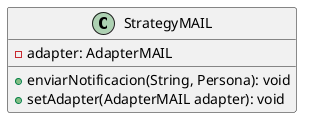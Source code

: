 @startuml
'https://plantuml.com/class-diagram

class StrategyMAIL {
  - adapter: AdapterMAIL
  + enviarNotificacion(String, Persona): void
  + setAdapter(AdapterMAIL adapter): void
}

@enduml